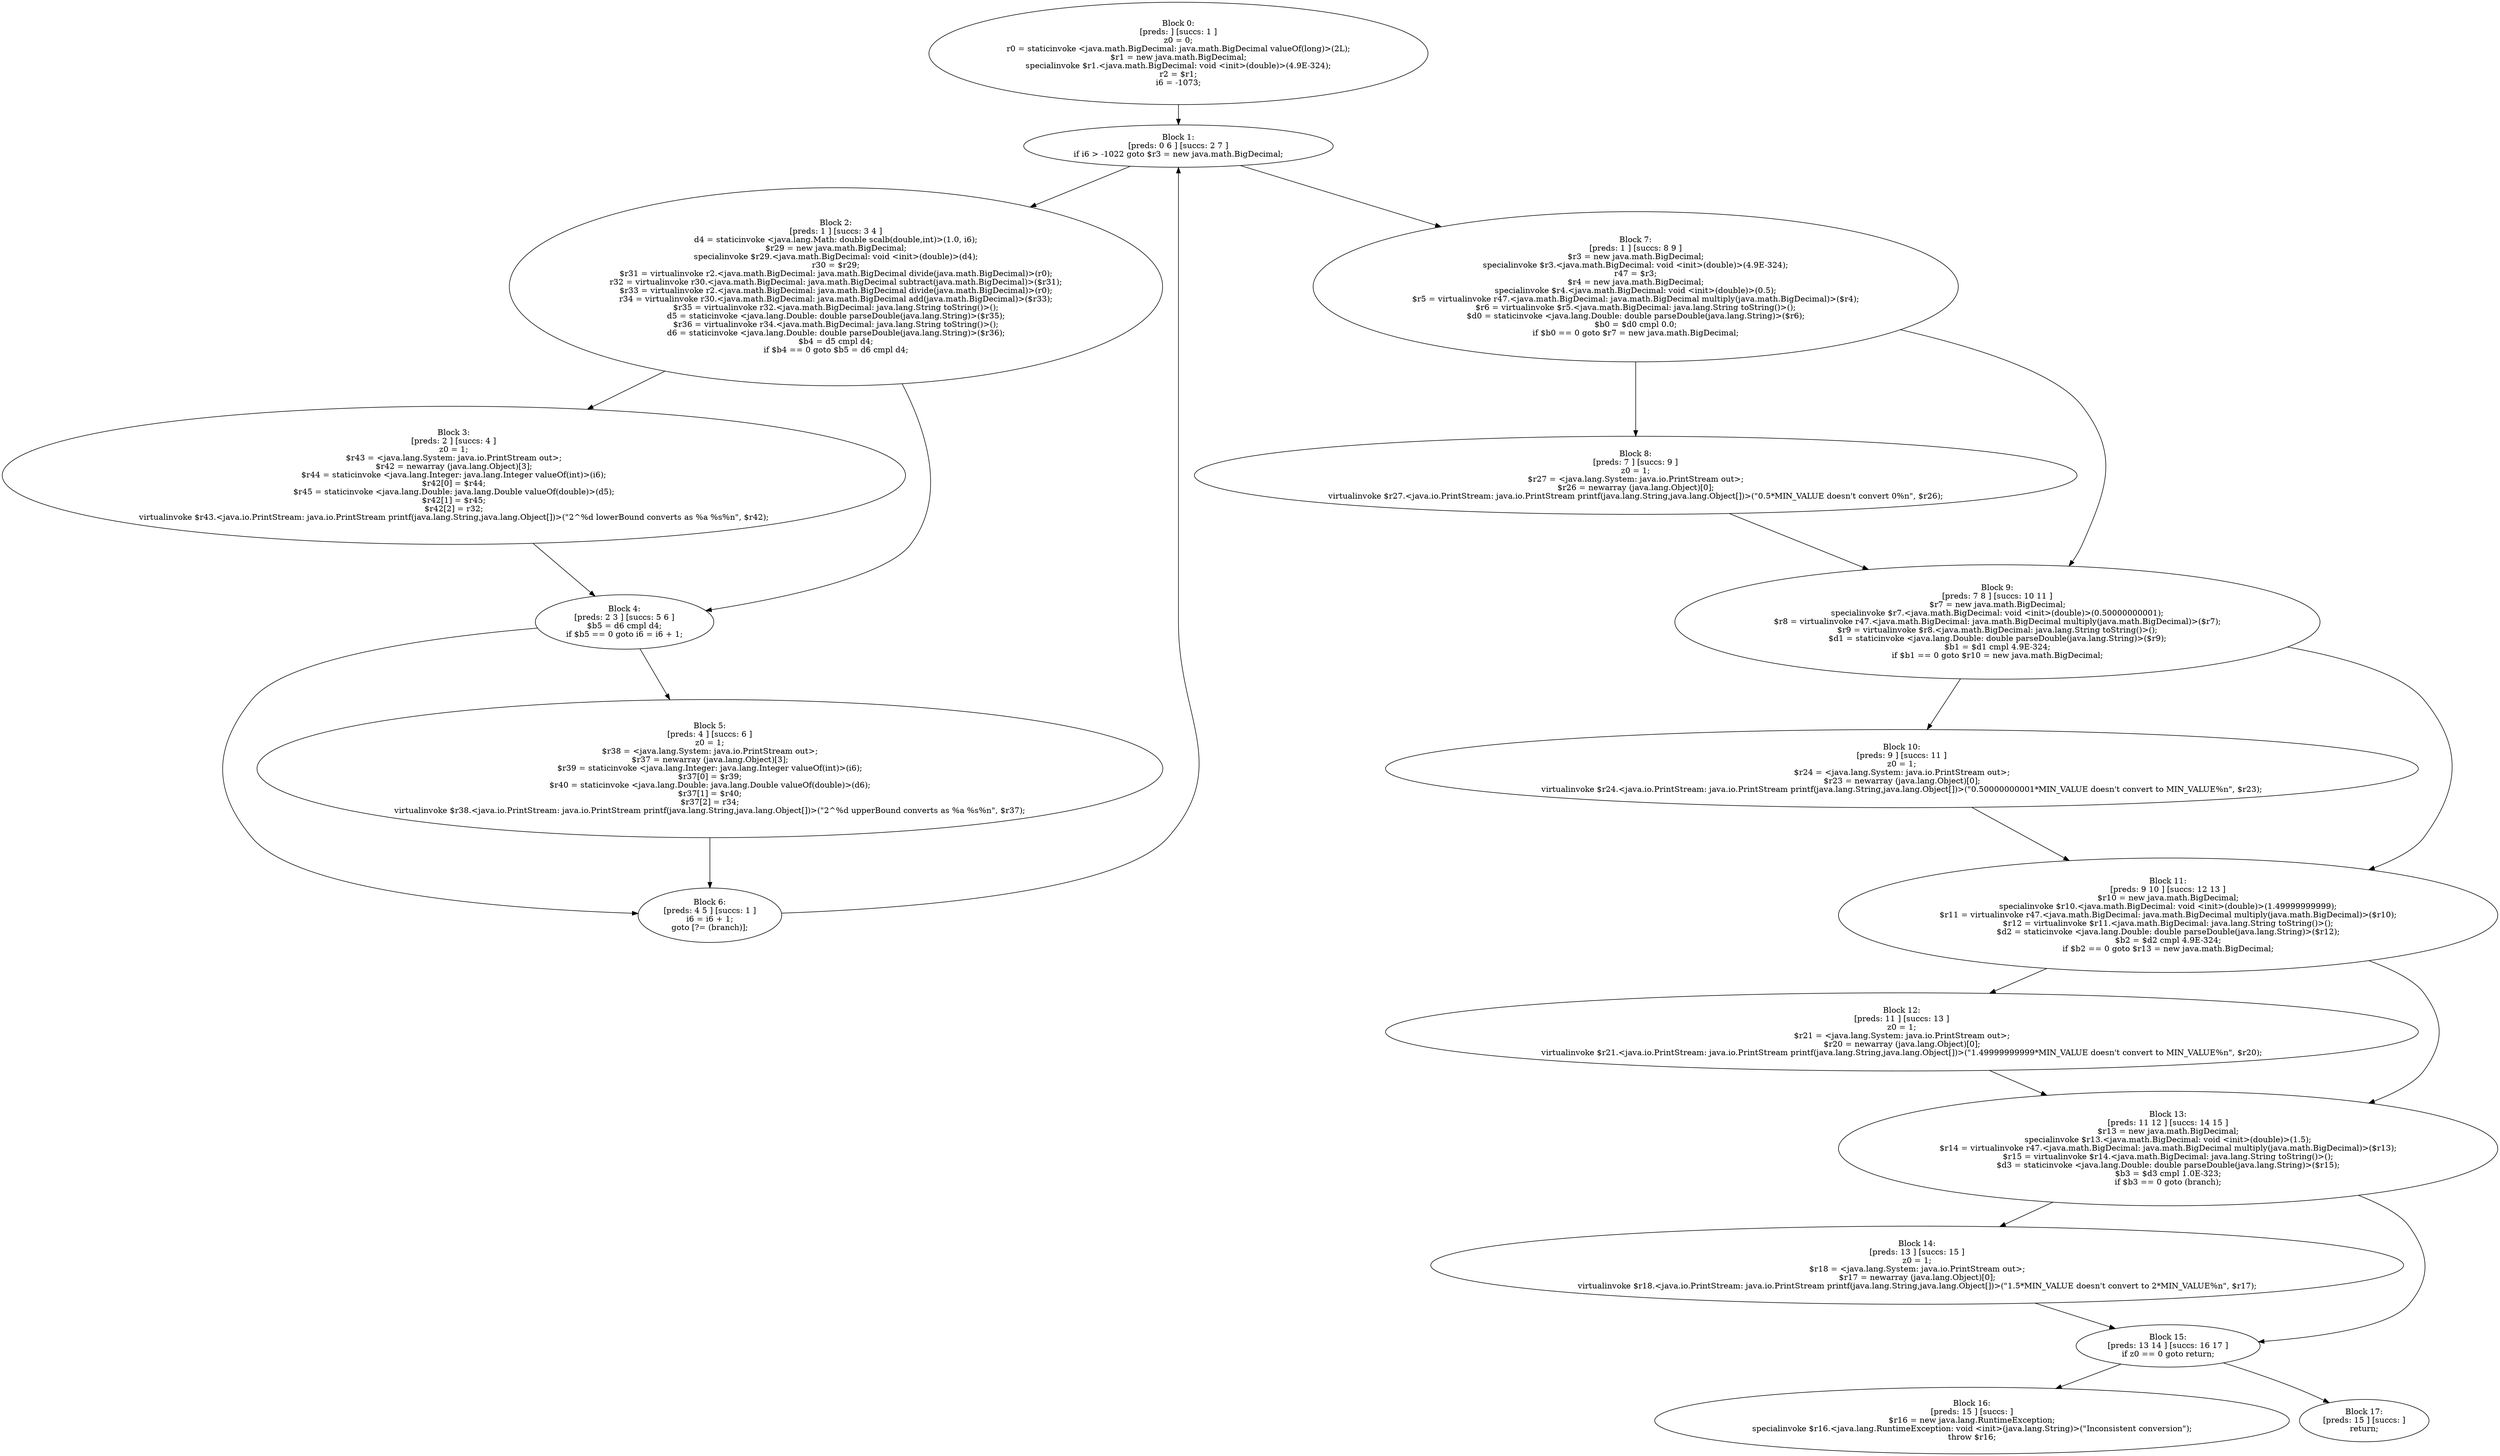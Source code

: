 digraph "unitGraph" {
    "Block 0:
[preds: ] [succs: 1 ]
z0 = 0;
r0 = staticinvoke <java.math.BigDecimal: java.math.BigDecimal valueOf(long)>(2L);
$r1 = new java.math.BigDecimal;
specialinvoke $r1.<java.math.BigDecimal: void <init>(double)>(4.9E-324);
r2 = $r1;
i6 = -1073;
"
    "Block 1:
[preds: 0 6 ] [succs: 2 7 ]
if i6 > -1022 goto $r3 = new java.math.BigDecimal;
"
    "Block 2:
[preds: 1 ] [succs: 3 4 ]
d4 = staticinvoke <java.lang.Math: double scalb(double,int)>(1.0, i6);
$r29 = new java.math.BigDecimal;
specialinvoke $r29.<java.math.BigDecimal: void <init>(double)>(d4);
r30 = $r29;
$r31 = virtualinvoke r2.<java.math.BigDecimal: java.math.BigDecimal divide(java.math.BigDecimal)>(r0);
r32 = virtualinvoke r30.<java.math.BigDecimal: java.math.BigDecimal subtract(java.math.BigDecimal)>($r31);
$r33 = virtualinvoke r2.<java.math.BigDecimal: java.math.BigDecimal divide(java.math.BigDecimal)>(r0);
r34 = virtualinvoke r30.<java.math.BigDecimal: java.math.BigDecimal add(java.math.BigDecimal)>($r33);
$r35 = virtualinvoke r32.<java.math.BigDecimal: java.lang.String toString()>();
d5 = staticinvoke <java.lang.Double: double parseDouble(java.lang.String)>($r35);
$r36 = virtualinvoke r34.<java.math.BigDecimal: java.lang.String toString()>();
d6 = staticinvoke <java.lang.Double: double parseDouble(java.lang.String)>($r36);
$b4 = d5 cmpl d4;
if $b4 == 0 goto $b5 = d6 cmpl d4;
"
    "Block 3:
[preds: 2 ] [succs: 4 ]
z0 = 1;
$r43 = <java.lang.System: java.io.PrintStream out>;
$r42 = newarray (java.lang.Object)[3];
$r44 = staticinvoke <java.lang.Integer: java.lang.Integer valueOf(int)>(i6);
$r42[0] = $r44;
$r45 = staticinvoke <java.lang.Double: java.lang.Double valueOf(double)>(d5);
$r42[1] = $r45;
$r42[2] = r32;
virtualinvoke $r43.<java.io.PrintStream: java.io.PrintStream printf(java.lang.String,java.lang.Object[])>(\"2^%d lowerBound converts as %a %s%n\", $r42);
"
    "Block 4:
[preds: 2 3 ] [succs: 5 6 ]
$b5 = d6 cmpl d4;
if $b5 == 0 goto i6 = i6 + 1;
"
    "Block 5:
[preds: 4 ] [succs: 6 ]
z0 = 1;
$r38 = <java.lang.System: java.io.PrintStream out>;
$r37 = newarray (java.lang.Object)[3];
$r39 = staticinvoke <java.lang.Integer: java.lang.Integer valueOf(int)>(i6);
$r37[0] = $r39;
$r40 = staticinvoke <java.lang.Double: java.lang.Double valueOf(double)>(d6);
$r37[1] = $r40;
$r37[2] = r34;
virtualinvoke $r38.<java.io.PrintStream: java.io.PrintStream printf(java.lang.String,java.lang.Object[])>(\"2^%d upperBound converts as %a %s%n\", $r37);
"
    "Block 6:
[preds: 4 5 ] [succs: 1 ]
i6 = i6 + 1;
goto [?= (branch)];
"
    "Block 7:
[preds: 1 ] [succs: 8 9 ]
$r3 = new java.math.BigDecimal;
specialinvoke $r3.<java.math.BigDecimal: void <init>(double)>(4.9E-324);
r47 = $r3;
$r4 = new java.math.BigDecimal;
specialinvoke $r4.<java.math.BigDecimal: void <init>(double)>(0.5);
$r5 = virtualinvoke r47.<java.math.BigDecimal: java.math.BigDecimal multiply(java.math.BigDecimal)>($r4);
$r6 = virtualinvoke $r5.<java.math.BigDecimal: java.lang.String toString()>();
$d0 = staticinvoke <java.lang.Double: double parseDouble(java.lang.String)>($r6);
$b0 = $d0 cmpl 0.0;
if $b0 == 0 goto $r7 = new java.math.BigDecimal;
"
    "Block 8:
[preds: 7 ] [succs: 9 ]
z0 = 1;
$r27 = <java.lang.System: java.io.PrintStream out>;
$r26 = newarray (java.lang.Object)[0];
virtualinvoke $r27.<java.io.PrintStream: java.io.PrintStream printf(java.lang.String,java.lang.Object[])>(\"0.5*MIN_VALUE doesn\'t convert 0%n\", $r26);
"
    "Block 9:
[preds: 7 8 ] [succs: 10 11 ]
$r7 = new java.math.BigDecimal;
specialinvoke $r7.<java.math.BigDecimal: void <init>(double)>(0.50000000001);
$r8 = virtualinvoke r47.<java.math.BigDecimal: java.math.BigDecimal multiply(java.math.BigDecimal)>($r7);
$r9 = virtualinvoke $r8.<java.math.BigDecimal: java.lang.String toString()>();
$d1 = staticinvoke <java.lang.Double: double parseDouble(java.lang.String)>($r9);
$b1 = $d1 cmpl 4.9E-324;
if $b1 == 0 goto $r10 = new java.math.BigDecimal;
"
    "Block 10:
[preds: 9 ] [succs: 11 ]
z0 = 1;
$r24 = <java.lang.System: java.io.PrintStream out>;
$r23 = newarray (java.lang.Object)[0];
virtualinvoke $r24.<java.io.PrintStream: java.io.PrintStream printf(java.lang.String,java.lang.Object[])>(\"0.50000000001*MIN_VALUE doesn\'t convert to MIN_VALUE%n\", $r23);
"
    "Block 11:
[preds: 9 10 ] [succs: 12 13 ]
$r10 = new java.math.BigDecimal;
specialinvoke $r10.<java.math.BigDecimal: void <init>(double)>(1.49999999999);
$r11 = virtualinvoke r47.<java.math.BigDecimal: java.math.BigDecimal multiply(java.math.BigDecimal)>($r10);
$r12 = virtualinvoke $r11.<java.math.BigDecimal: java.lang.String toString()>();
$d2 = staticinvoke <java.lang.Double: double parseDouble(java.lang.String)>($r12);
$b2 = $d2 cmpl 4.9E-324;
if $b2 == 0 goto $r13 = new java.math.BigDecimal;
"
    "Block 12:
[preds: 11 ] [succs: 13 ]
z0 = 1;
$r21 = <java.lang.System: java.io.PrintStream out>;
$r20 = newarray (java.lang.Object)[0];
virtualinvoke $r21.<java.io.PrintStream: java.io.PrintStream printf(java.lang.String,java.lang.Object[])>(\"1.49999999999*MIN_VALUE doesn\'t convert to MIN_VALUE%n\", $r20);
"
    "Block 13:
[preds: 11 12 ] [succs: 14 15 ]
$r13 = new java.math.BigDecimal;
specialinvoke $r13.<java.math.BigDecimal: void <init>(double)>(1.5);
$r14 = virtualinvoke r47.<java.math.BigDecimal: java.math.BigDecimal multiply(java.math.BigDecimal)>($r13);
$r15 = virtualinvoke $r14.<java.math.BigDecimal: java.lang.String toString()>();
$d3 = staticinvoke <java.lang.Double: double parseDouble(java.lang.String)>($r15);
$b3 = $d3 cmpl 1.0E-323;
if $b3 == 0 goto (branch);
"
    "Block 14:
[preds: 13 ] [succs: 15 ]
z0 = 1;
$r18 = <java.lang.System: java.io.PrintStream out>;
$r17 = newarray (java.lang.Object)[0];
virtualinvoke $r18.<java.io.PrintStream: java.io.PrintStream printf(java.lang.String,java.lang.Object[])>(\"1.5*MIN_VALUE doesn\'t convert to 2*MIN_VALUE%n\", $r17);
"
    "Block 15:
[preds: 13 14 ] [succs: 16 17 ]
if z0 == 0 goto return;
"
    "Block 16:
[preds: 15 ] [succs: ]
$r16 = new java.lang.RuntimeException;
specialinvoke $r16.<java.lang.RuntimeException: void <init>(java.lang.String)>(\"Inconsistent conversion\");
throw $r16;
"
    "Block 17:
[preds: 15 ] [succs: ]
return;
"
    "Block 0:
[preds: ] [succs: 1 ]
z0 = 0;
r0 = staticinvoke <java.math.BigDecimal: java.math.BigDecimal valueOf(long)>(2L);
$r1 = new java.math.BigDecimal;
specialinvoke $r1.<java.math.BigDecimal: void <init>(double)>(4.9E-324);
r2 = $r1;
i6 = -1073;
"->"Block 1:
[preds: 0 6 ] [succs: 2 7 ]
if i6 > -1022 goto $r3 = new java.math.BigDecimal;
";
    "Block 1:
[preds: 0 6 ] [succs: 2 7 ]
if i6 > -1022 goto $r3 = new java.math.BigDecimal;
"->"Block 2:
[preds: 1 ] [succs: 3 4 ]
d4 = staticinvoke <java.lang.Math: double scalb(double,int)>(1.0, i6);
$r29 = new java.math.BigDecimal;
specialinvoke $r29.<java.math.BigDecimal: void <init>(double)>(d4);
r30 = $r29;
$r31 = virtualinvoke r2.<java.math.BigDecimal: java.math.BigDecimal divide(java.math.BigDecimal)>(r0);
r32 = virtualinvoke r30.<java.math.BigDecimal: java.math.BigDecimal subtract(java.math.BigDecimal)>($r31);
$r33 = virtualinvoke r2.<java.math.BigDecimal: java.math.BigDecimal divide(java.math.BigDecimal)>(r0);
r34 = virtualinvoke r30.<java.math.BigDecimal: java.math.BigDecimal add(java.math.BigDecimal)>($r33);
$r35 = virtualinvoke r32.<java.math.BigDecimal: java.lang.String toString()>();
d5 = staticinvoke <java.lang.Double: double parseDouble(java.lang.String)>($r35);
$r36 = virtualinvoke r34.<java.math.BigDecimal: java.lang.String toString()>();
d6 = staticinvoke <java.lang.Double: double parseDouble(java.lang.String)>($r36);
$b4 = d5 cmpl d4;
if $b4 == 0 goto $b5 = d6 cmpl d4;
";
    "Block 1:
[preds: 0 6 ] [succs: 2 7 ]
if i6 > -1022 goto $r3 = new java.math.BigDecimal;
"->"Block 7:
[preds: 1 ] [succs: 8 9 ]
$r3 = new java.math.BigDecimal;
specialinvoke $r3.<java.math.BigDecimal: void <init>(double)>(4.9E-324);
r47 = $r3;
$r4 = new java.math.BigDecimal;
specialinvoke $r4.<java.math.BigDecimal: void <init>(double)>(0.5);
$r5 = virtualinvoke r47.<java.math.BigDecimal: java.math.BigDecimal multiply(java.math.BigDecimal)>($r4);
$r6 = virtualinvoke $r5.<java.math.BigDecimal: java.lang.String toString()>();
$d0 = staticinvoke <java.lang.Double: double parseDouble(java.lang.String)>($r6);
$b0 = $d0 cmpl 0.0;
if $b0 == 0 goto $r7 = new java.math.BigDecimal;
";
    "Block 2:
[preds: 1 ] [succs: 3 4 ]
d4 = staticinvoke <java.lang.Math: double scalb(double,int)>(1.0, i6);
$r29 = new java.math.BigDecimal;
specialinvoke $r29.<java.math.BigDecimal: void <init>(double)>(d4);
r30 = $r29;
$r31 = virtualinvoke r2.<java.math.BigDecimal: java.math.BigDecimal divide(java.math.BigDecimal)>(r0);
r32 = virtualinvoke r30.<java.math.BigDecimal: java.math.BigDecimal subtract(java.math.BigDecimal)>($r31);
$r33 = virtualinvoke r2.<java.math.BigDecimal: java.math.BigDecimal divide(java.math.BigDecimal)>(r0);
r34 = virtualinvoke r30.<java.math.BigDecimal: java.math.BigDecimal add(java.math.BigDecimal)>($r33);
$r35 = virtualinvoke r32.<java.math.BigDecimal: java.lang.String toString()>();
d5 = staticinvoke <java.lang.Double: double parseDouble(java.lang.String)>($r35);
$r36 = virtualinvoke r34.<java.math.BigDecimal: java.lang.String toString()>();
d6 = staticinvoke <java.lang.Double: double parseDouble(java.lang.String)>($r36);
$b4 = d5 cmpl d4;
if $b4 == 0 goto $b5 = d6 cmpl d4;
"->"Block 3:
[preds: 2 ] [succs: 4 ]
z0 = 1;
$r43 = <java.lang.System: java.io.PrintStream out>;
$r42 = newarray (java.lang.Object)[3];
$r44 = staticinvoke <java.lang.Integer: java.lang.Integer valueOf(int)>(i6);
$r42[0] = $r44;
$r45 = staticinvoke <java.lang.Double: java.lang.Double valueOf(double)>(d5);
$r42[1] = $r45;
$r42[2] = r32;
virtualinvoke $r43.<java.io.PrintStream: java.io.PrintStream printf(java.lang.String,java.lang.Object[])>(\"2^%d lowerBound converts as %a %s%n\", $r42);
";
    "Block 2:
[preds: 1 ] [succs: 3 4 ]
d4 = staticinvoke <java.lang.Math: double scalb(double,int)>(1.0, i6);
$r29 = new java.math.BigDecimal;
specialinvoke $r29.<java.math.BigDecimal: void <init>(double)>(d4);
r30 = $r29;
$r31 = virtualinvoke r2.<java.math.BigDecimal: java.math.BigDecimal divide(java.math.BigDecimal)>(r0);
r32 = virtualinvoke r30.<java.math.BigDecimal: java.math.BigDecimal subtract(java.math.BigDecimal)>($r31);
$r33 = virtualinvoke r2.<java.math.BigDecimal: java.math.BigDecimal divide(java.math.BigDecimal)>(r0);
r34 = virtualinvoke r30.<java.math.BigDecimal: java.math.BigDecimal add(java.math.BigDecimal)>($r33);
$r35 = virtualinvoke r32.<java.math.BigDecimal: java.lang.String toString()>();
d5 = staticinvoke <java.lang.Double: double parseDouble(java.lang.String)>($r35);
$r36 = virtualinvoke r34.<java.math.BigDecimal: java.lang.String toString()>();
d6 = staticinvoke <java.lang.Double: double parseDouble(java.lang.String)>($r36);
$b4 = d5 cmpl d4;
if $b4 == 0 goto $b5 = d6 cmpl d4;
"->"Block 4:
[preds: 2 3 ] [succs: 5 6 ]
$b5 = d6 cmpl d4;
if $b5 == 0 goto i6 = i6 + 1;
";
    "Block 3:
[preds: 2 ] [succs: 4 ]
z0 = 1;
$r43 = <java.lang.System: java.io.PrintStream out>;
$r42 = newarray (java.lang.Object)[3];
$r44 = staticinvoke <java.lang.Integer: java.lang.Integer valueOf(int)>(i6);
$r42[0] = $r44;
$r45 = staticinvoke <java.lang.Double: java.lang.Double valueOf(double)>(d5);
$r42[1] = $r45;
$r42[2] = r32;
virtualinvoke $r43.<java.io.PrintStream: java.io.PrintStream printf(java.lang.String,java.lang.Object[])>(\"2^%d lowerBound converts as %a %s%n\", $r42);
"->"Block 4:
[preds: 2 3 ] [succs: 5 6 ]
$b5 = d6 cmpl d4;
if $b5 == 0 goto i6 = i6 + 1;
";
    "Block 4:
[preds: 2 3 ] [succs: 5 6 ]
$b5 = d6 cmpl d4;
if $b5 == 0 goto i6 = i6 + 1;
"->"Block 5:
[preds: 4 ] [succs: 6 ]
z0 = 1;
$r38 = <java.lang.System: java.io.PrintStream out>;
$r37 = newarray (java.lang.Object)[3];
$r39 = staticinvoke <java.lang.Integer: java.lang.Integer valueOf(int)>(i6);
$r37[0] = $r39;
$r40 = staticinvoke <java.lang.Double: java.lang.Double valueOf(double)>(d6);
$r37[1] = $r40;
$r37[2] = r34;
virtualinvoke $r38.<java.io.PrintStream: java.io.PrintStream printf(java.lang.String,java.lang.Object[])>(\"2^%d upperBound converts as %a %s%n\", $r37);
";
    "Block 4:
[preds: 2 3 ] [succs: 5 6 ]
$b5 = d6 cmpl d4;
if $b5 == 0 goto i6 = i6 + 1;
"->"Block 6:
[preds: 4 5 ] [succs: 1 ]
i6 = i6 + 1;
goto [?= (branch)];
";
    "Block 5:
[preds: 4 ] [succs: 6 ]
z0 = 1;
$r38 = <java.lang.System: java.io.PrintStream out>;
$r37 = newarray (java.lang.Object)[3];
$r39 = staticinvoke <java.lang.Integer: java.lang.Integer valueOf(int)>(i6);
$r37[0] = $r39;
$r40 = staticinvoke <java.lang.Double: java.lang.Double valueOf(double)>(d6);
$r37[1] = $r40;
$r37[2] = r34;
virtualinvoke $r38.<java.io.PrintStream: java.io.PrintStream printf(java.lang.String,java.lang.Object[])>(\"2^%d upperBound converts as %a %s%n\", $r37);
"->"Block 6:
[preds: 4 5 ] [succs: 1 ]
i6 = i6 + 1;
goto [?= (branch)];
";
    "Block 6:
[preds: 4 5 ] [succs: 1 ]
i6 = i6 + 1;
goto [?= (branch)];
"->"Block 1:
[preds: 0 6 ] [succs: 2 7 ]
if i6 > -1022 goto $r3 = new java.math.BigDecimal;
";
    "Block 7:
[preds: 1 ] [succs: 8 9 ]
$r3 = new java.math.BigDecimal;
specialinvoke $r3.<java.math.BigDecimal: void <init>(double)>(4.9E-324);
r47 = $r3;
$r4 = new java.math.BigDecimal;
specialinvoke $r4.<java.math.BigDecimal: void <init>(double)>(0.5);
$r5 = virtualinvoke r47.<java.math.BigDecimal: java.math.BigDecimal multiply(java.math.BigDecimal)>($r4);
$r6 = virtualinvoke $r5.<java.math.BigDecimal: java.lang.String toString()>();
$d0 = staticinvoke <java.lang.Double: double parseDouble(java.lang.String)>($r6);
$b0 = $d0 cmpl 0.0;
if $b0 == 0 goto $r7 = new java.math.BigDecimal;
"->"Block 8:
[preds: 7 ] [succs: 9 ]
z0 = 1;
$r27 = <java.lang.System: java.io.PrintStream out>;
$r26 = newarray (java.lang.Object)[0];
virtualinvoke $r27.<java.io.PrintStream: java.io.PrintStream printf(java.lang.String,java.lang.Object[])>(\"0.5*MIN_VALUE doesn\'t convert 0%n\", $r26);
";
    "Block 7:
[preds: 1 ] [succs: 8 9 ]
$r3 = new java.math.BigDecimal;
specialinvoke $r3.<java.math.BigDecimal: void <init>(double)>(4.9E-324);
r47 = $r3;
$r4 = new java.math.BigDecimal;
specialinvoke $r4.<java.math.BigDecimal: void <init>(double)>(0.5);
$r5 = virtualinvoke r47.<java.math.BigDecimal: java.math.BigDecimal multiply(java.math.BigDecimal)>($r4);
$r6 = virtualinvoke $r5.<java.math.BigDecimal: java.lang.String toString()>();
$d0 = staticinvoke <java.lang.Double: double parseDouble(java.lang.String)>($r6);
$b0 = $d0 cmpl 0.0;
if $b0 == 0 goto $r7 = new java.math.BigDecimal;
"->"Block 9:
[preds: 7 8 ] [succs: 10 11 ]
$r7 = new java.math.BigDecimal;
specialinvoke $r7.<java.math.BigDecimal: void <init>(double)>(0.50000000001);
$r8 = virtualinvoke r47.<java.math.BigDecimal: java.math.BigDecimal multiply(java.math.BigDecimal)>($r7);
$r9 = virtualinvoke $r8.<java.math.BigDecimal: java.lang.String toString()>();
$d1 = staticinvoke <java.lang.Double: double parseDouble(java.lang.String)>($r9);
$b1 = $d1 cmpl 4.9E-324;
if $b1 == 0 goto $r10 = new java.math.BigDecimal;
";
    "Block 8:
[preds: 7 ] [succs: 9 ]
z0 = 1;
$r27 = <java.lang.System: java.io.PrintStream out>;
$r26 = newarray (java.lang.Object)[0];
virtualinvoke $r27.<java.io.PrintStream: java.io.PrintStream printf(java.lang.String,java.lang.Object[])>(\"0.5*MIN_VALUE doesn\'t convert 0%n\", $r26);
"->"Block 9:
[preds: 7 8 ] [succs: 10 11 ]
$r7 = new java.math.BigDecimal;
specialinvoke $r7.<java.math.BigDecimal: void <init>(double)>(0.50000000001);
$r8 = virtualinvoke r47.<java.math.BigDecimal: java.math.BigDecimal multiply(java.math.BigDecimal)>($r7);
$r9 = virtualinvoke $r8.<java.math.BigDecimal: java.lang.String toString()>();
$d1 = staticinvoke <java.lang.Double: double parseDouble(java.lang.String)>($r9);
$b1 = $d1 cmpl 4.9E-324;
if $b1 == 0 goto $r10 = new java.math.BigDecimal;
";
    "Block 9:
[preds: 7 8 ] [succs: 10 11 ]
$r7 = new java.math.BigDecimal;
specialinvoke $r7.<java.math.BigDecimal: void <init>(double)>(0.50000000001);
$r8 = virtualinvoke r47.<java.math.BigDecimal: java.math.BigDecimal multiply(java.math.BigDecimal)>($r7);
$r9 = virtualinvoke $r8.<java.math.BigDecimal: java.lang.String toString()>();
$d1 = staticinvoke <java.lang.Double: double parseDouble(java.lang.String)>($r9);
$b1 = $d1 cmpl 4.9E-324;
if $b1 == 0 goto $r10 = new java.math.BigDecimal;
"->"Block 10:
[preds: 9 ] [succs: 11 ]
z0 = 1;
$r24 = <java.lang.System: java.io.PrintStream out>;
$r23 = newarray (java.lang.Object)[0];
virtualinvoke $r24.<java.io.PrintStream: java.io.PrintStream printf(java.lang.String,java.lang.Object[])>(\"0.50000000001*MIN_VALUE doesn\'t convert to MIN_VALUE%n\", $r23);
";
    "Block 9:
[preds: 7 8 ] [succs: 10 11 ]
$r7 = new java.math.BigDecimal;
specialinvoke $r7.<java.math.BigDecimal: void <init>(double)>(0.50000000001);
$r8 = virtualinvoke r47.<java.math.BigDecimal: java.math.BigDecimal multiply(java.math.BigDecimal)>($r7);
$r9 = virtualinvoke $r8.<java.math.BigDecimal: java.lang.String toString()>();
$d1 = staticinvoke <java.lang.Double: double parseDouble(java.lang.String)>($r9);
$b1 = $d1 cmpl 4.9E-324;
if $b1 == 0 goto $r10 = new java.math.BigDecimal;
"->"Block 11:
[preds: 9 10 ] [succs: 12 13 ]
$r10 = new java.math.BigDecimal;
specialinvoke $r10.<java.math.BigDecimal: void <init>(double)>(1.49999999999);
$r11 = virtualinvoke r47.<java.math.BigDecimal: java.math.BigDecimal multiply(java.math.BigDecimal)>($r10);
$r12 = virtualinvoke $r11.<java.math.BigDecimal: java.lang.String toString()>();
$d2 = staticinvoke <java.lang.Double: double parseDouble(java.lang.String)>($r12);
$b2 = $d2 cmpl 4.9E-324;
if $b2 == 0 goto $r13 = new java.math.BigDecimal;
";
    "Block 10:
[preds: 9 ] [succs: 11 ]
z0 = 1;
$r24 = <java.lang.System: java.io.PrintStream out>;
$r23 = newarray (java.lang.Object)[0];
virtualinvoke $r24.<java.io.PrintStream: java.io.PrintStream printf(java.lang.String,java.lang.Object[])>(\"0.50000000001*MIN_VALUE doesn\'t convert to MIN_VALUE%n\", $r23);
"->"Block 11:
[preds: 9 10 ] [succs: 12 13 ]
$r10 = new java.math.BigDecimal;
specialinvoke $r10.<java.math.BigDecimal: void <init>(double)>(1.49999999999);
$r11 = virtualinvoke r47.<java.math.BigDecimal: java.math.BigDecimal multiply(java.math.BigDecimal)>($r10);
$r12 = virtualinvoke $r11.<java.math.BigDecimal: java.lang.String toString()>();
$d2 = staticinvoke <java.lang.Double: double parseDouble(java.lang.String)>($r12);
$b2 = $d2 cmpl 4.9E-324;
if $b2 == 0 goto $r13 = new java.math.BigDecimal;
";
    "Block 11:
[preds: 9 10 ] [succs: 12 13 ]
$r10 = new java.math.BigDecimal;
specialinvoke $r10.<java.math.BigDecimal: void <init>(double)>(1.49999999999);
$r11 = virtualinvoke r47.<java.math.BigDecimal: java.math.BigDecimal multiply(java.math.BigDecimal)>($r10);
$r12 = virtualinvoke $r11.<java.math.BigDecimal: java.lang.String toString()>();
$d2 = staticinvoke <java.lang.Double: double parseDouble(java.lang.String)>($r12);
$b2 = $d2 cmpl 4.9E-324;
if $b2 == 0 goto $r13 = new java.math.BigDecimal;
"->"Block 12:
[preds: 11 ] [succs: 13 ]
z0 = 1;
$r21 = <java.lang.System: java.io.PrintStream out>;
$r20 = newarray (java.lang.Object)[0];
virtualinvoke $r21.<java.io.PrintStream: java.io.PrintStream printf(java.lang.String,java.lang.Object[])>(\"1.49999999999*MIN_VALUE doesn\'t convert to MIN_VALUE%n\", $r20);
";
    "Block 11:
[preds: 9 10 ] [succs: 12 13 ]
$r10 = new java.math.BigDecimal;
specialinvoke $r10.<java.math.BigDecimal: void <init>(double)>(1.49999999999);
$r11 = virtualinvoke r47.<java.math.BigDecimal: java.math.BigDecimal multiply(java.math.BigDecimal)>($r10);
$r12 = virtualinvoke $r11.<java.math.BigDecimal: java.lang.String toString()>();
$d2 = staticinvoke <java.lang.Double: double parseDouble(java.lang.String)>($r12);
$b2 = $d2 cmpl 4.9E-324;
if $b2 == 0 goto $r13 = new java.math.BigDecimal;
"->"Block 13:
[preds: 11 12 ] [succs: 14 15 ]
$r13 = new java.math.BigDecimal;
specialinvoke $r13.<java.math.BigDecimal: void <init>(double)>(1.5);
$r14 = virtualinvoke r47.<java.math.BigDecimal: java.math.BigDecimal multiply(java.math.BigDecimal)>($r13);
$r15 = virtualinvoke $r14.<java.math.BigDecimal: java.lang.String toString()>();
$d3 = staticinvoke <java.lang.Double: double parseDouble(java.lang.String)>($r15);
$b3 = $d3 cmpl 1.0E-323;
if $b3 == 0 goto (branch);
";
    "Block 12:
[preds: 11 ] [succs: 13 ]
z0 = 1;
$r21 = <java.lang.System: java.io.PrintStream out>;
$r20 = newarray (java.lang.Object)[0];
virtualinvoke $r21.<java.io.PrintStream: java.io.PrintStream printf(java.lang.String,java.lang.Object[])>(\"1.49999999999*MIN_VALUE doesn\'t convert to MIN_VALUE%n\", $r20);
"->"Block 13:
[preds: 11 12 ] [succs: 14 15 ]
$r13 = new java.math.BigDecimal;
specialinvoke $r13.<java.math.BigDecimal: void <init>(double)>(1.5);
$r14 = virtualinvoke r47.<java.math.BigDecimal: java.math.BigDecimal multiply(java.math.BigDecimal)>($r13);
$r15 = virtualinvoke $r14.<java.math.BigDecimal: java.lang.String toString()>();
$d3 = staticinvoke <java.lang.Double: double parseDouble(java.lang.String)>($r15);
$b3 = $d3 cmpl 1.0E-323;
if $b3 == 0 goto (branch);
";
    "Block 13:
[preds: 11 12 ] [succs: 14 15 ]
$r13 = new java.math.BigDecimal;
specialinvoke $r13.<java.math.BigDecimal: void <init>(double)>(1.5);
$r14 = virtualinvoke r47.<java.math.BigDecimal: java.math.BigDecimal multiply(java.math.BigDecimal)>($r13);
$r15 = virtualinvoke $r14.<java.math.BigDecimal: java.lang.String toString()>();
$d3 = staticinvoke <java.lang.Double: double parseDouble(java.lang.String)>($r15);
$b3 = $d3 cmpl 1.0E-323;
if $b3 == 0 goto (branch);
"->"Block 14:
[preds: 13 ] [succs: 15 ]
z0 = 1;
$r18 = <java.lang.System: java.io.PrintStream out>;
$r17 = newarray (java.lang.Object)[0];
virtualinvoke $r18.<java.io.PrintStream: java.io.PrintStream printf(java.lang.String,java.lang.Object[])>(\"1.5*MIN_VALUE doesn\'t convert to 2*MIN_VALUE%n\", $r17);
";
    "Block 13:
[preds: 11 12 ] [succs: 14 15 ]
$r13 = new java.math.BigDecimal;
specialinvoke $r13.<java.math.BigDecimal: void <init>(double)>(1.5);
$r14 = virtualinvoke r47.<java.math.BigDecimal: java.math.BigDecimal multiply(java.math.BigDecimal)>($r13);
$r15 = virtualinvoke $r14.<java.math.BigDecimal: java.lang.String toString()>();
$d3 = staticinvoke <java.lang.Double: double parseDouble(java.lang.String)>($r15);
$b3 = $d3 cmpl 1.0E-323;
if $b3 == 0 goto (branch);
"->"Block 15:
[preds: 13 14 ] [succs: 16 17 ]
if z0 == 0 goto return;
";
    "Block 14:
[preds: 13 ] [succs: 15 ]
z0 = 1;
$r18 = <java.lang.System: java.io.PrintStream out>;
$r17 = newarray (java.lang.Object)[0];
virtualinvoke $r18.<java.io.PrintStream: java.io.PrintStream printf(java.lang.String,java.lang.Object[])>(\"1.5*MIN_VALUE doesn\'t convert to 2*MIN_VALUE%n\", $r17);
"->"Block 15:
[preds: 13 14 ] [succs: 16 17 ]
if z0 == 0 goto return;
";
    "Block 15:
[preds: 13 14 ] [succs: 16 17 ]
if z0 == 0 goto return;
"->"Block 16:
[preds: 15 ] [succs: ]
$r16 = new java.lang.RuntimeException;
specialinvoke $r16.<java.lang.RuntimeException: void <init>(java.lang.String)>(\"Inconsistent conversion\");
throw $r16;
";
    "Block 15:
[preds: 13 14 ] [succs: 16 17 ]
if z0 == 0 goto return;
"->"Block 17:
[preds: 15 ] [succs: ]
return;
";
}
